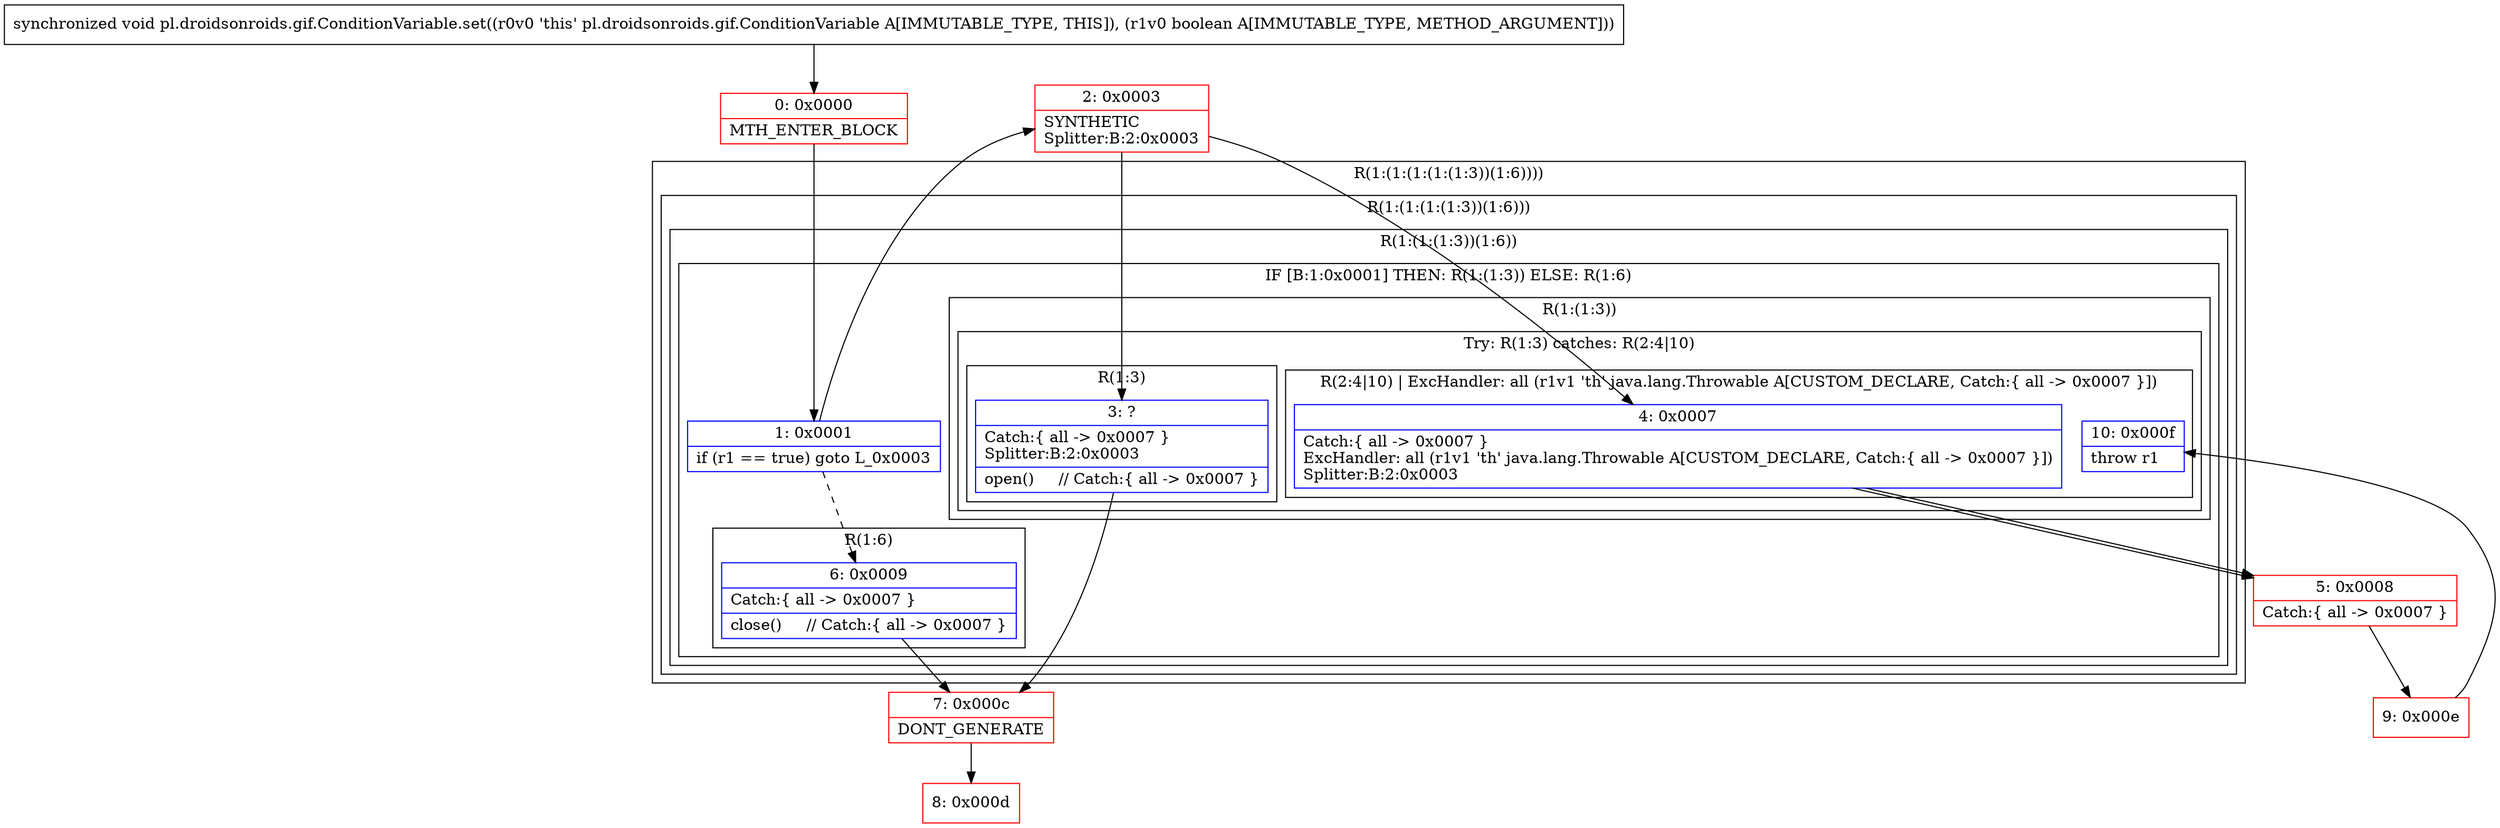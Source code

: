 digraph "CFG forpl.droidsonroids.gif.ConditionVariable.set(Z)V" {
subgraph cluster_Region_134117593 {
label = "R(1:(1:(1:(1:(1:3))(1:6))))";
node [shape=record,color=blue];
subgraph cluster_Region_1097655780 {
label = "R(1:(1:(1:(1:3))(1:6)))";
node [shape=record,color=blue];
subgraph cluster_Region_937261992 {
label = "R(1:(1:(1:3))(1:6))";
node [shape=record,color=blue];
subgraph cluster_IfRegion_939423689 {
label = "IF [B:1:0x0001] THEN: R(1:(1:3)) ELSE: R(1:6)";
node [shape=record,color=blue];
Node_1 [shape=record,label="{1\:\ 0x0001|if (r1 == true) goto L_0x0003\l}"];
subgraph cluster_Region_1135798623 {
label = "R(1:(1:3))";
node [shape=record,color=blue];
subgraph cluster_TryCatchRegion_1700230920 {
label = "Try: R(1:3) catches: R(2:4|10)";
node [shape=record,color=blue];
subgraph cluster_Region_965427249 {
label = "R(1:3)";
node [shape=record,color=blue];
Node_3 [shape=record,label="{3\:\ ?|Catch:\{ all \-\> 0x0007 \}\lSplitter:B:2:0x0003\l|open()     \/\/ Catch:\{ all \-\> 0x0007 \}\l}"];
}
subgraph cluster_Region_2106534134 {
label = "R(2:4|10) | ExcHandler: all (r1v1 'th' java.lang.Throwable A[CUSTOM_DECLARE, Catch:\{ all \-\> 0x0007 \}])\l";
node [shape=record,color=blue];
Node_4 [shape=record,label="{4\:\ 0x0007|Catch:\{ all \-\> 0x0007 \}\lExcHandler: all (r1v1 'th' java.lang.Throwable A[CUSTOM_DECLARE, Catch:\{ all \-\> 0x0007 \}])\lSplitter:B:2:0x0003\l}"];
Node_10 [shape=record,label="{10\:\ 0x000f|throw r1\l}"];
}
}
}
subgraph cluster_Region_690216457 {
label = "R(1:6)";
node [shape=record,color=blue];
Node_6 [shape=record,label="{6\:\ 0x0009|Catch:\{ all \-\> 0x0007 \}\l|close()     \/\/ Catch:\{ all \-\> 0x0007 \}\l}"];
}
}
}
}
}
subgraph cluster_Region_2106534134 {
label = "R(2:4|10) | ExcHandler: all (r1v1 'th' java.lang.Throwable A[CUSTOM_DECLARE, Catch:\{ all \-\> 0x0007 \}])\l";
node [shape=record,color=blue];
Node_4 [shape=record,label="{4\:\ 0x0007|Catch:\{ all \-\> 0x0007 \}\lExcHandler: all (r1v1 'th' java.lang.Throwable A[CUSTOM_DECLARE, Catch:\{ all \-\> 0x0007 \}])\lSplitter:B:2:0x0003\l}"];
Node_10 [shape=record,label="{10\:\ 0x000f|throw r1\l}"];
}
Node_0 [shape=record,color=red,label="{0\:\ 0x0000|MTH_ENTER_BLOCK\l}"];
Node_2 [shape=record,color=red,label="{2\:\ 0x0003|SYNTHETIC\lSplitter:B:2:0x0003\l}"];
Node_5 [shape=record,color=red,label="{5\:\ 0x0008|Catch:\{ all \-\> 0x0007 \}\l}"];
Node_7 [shape=record,color=red,label="{7\:\ 0x000c|DONT_GENERATE\l}"];
Node_8 [shape=record,color=red,label="{8\:\ 0x000d}"];
Node_9 [shape=record,color=red,label="{9\:\ 0x000e}"];
MethodNode[shape=record,label="{synchronized void pl.droidsonroids.gif.ConditionVariable.set((r0v0 'this' pl.droidsonroids.gif.ConditionVariable A[IMMUTABLE_TYPE, THIS]), (r1v0 boolean A[IMMUTABLE_TYPE, METHOD_ARGUMENT])) }"];
MethodNode -> Node_0;
Node_1 -> Node_2;
Node_1 -> Node_6[style=dashed];
Node_3 -> Node_7;
Node_4 -> Node_5;
Node_6 -> Node_7;
Node_4 -> Node_5;
Node_0 -> Node_1;
Node_2 -> Node_3;
Node_2 -> Node_4;
Node_5 -> Node_9;
Node_7 -> Node_8;
Node_9 -> Node_10;
}

